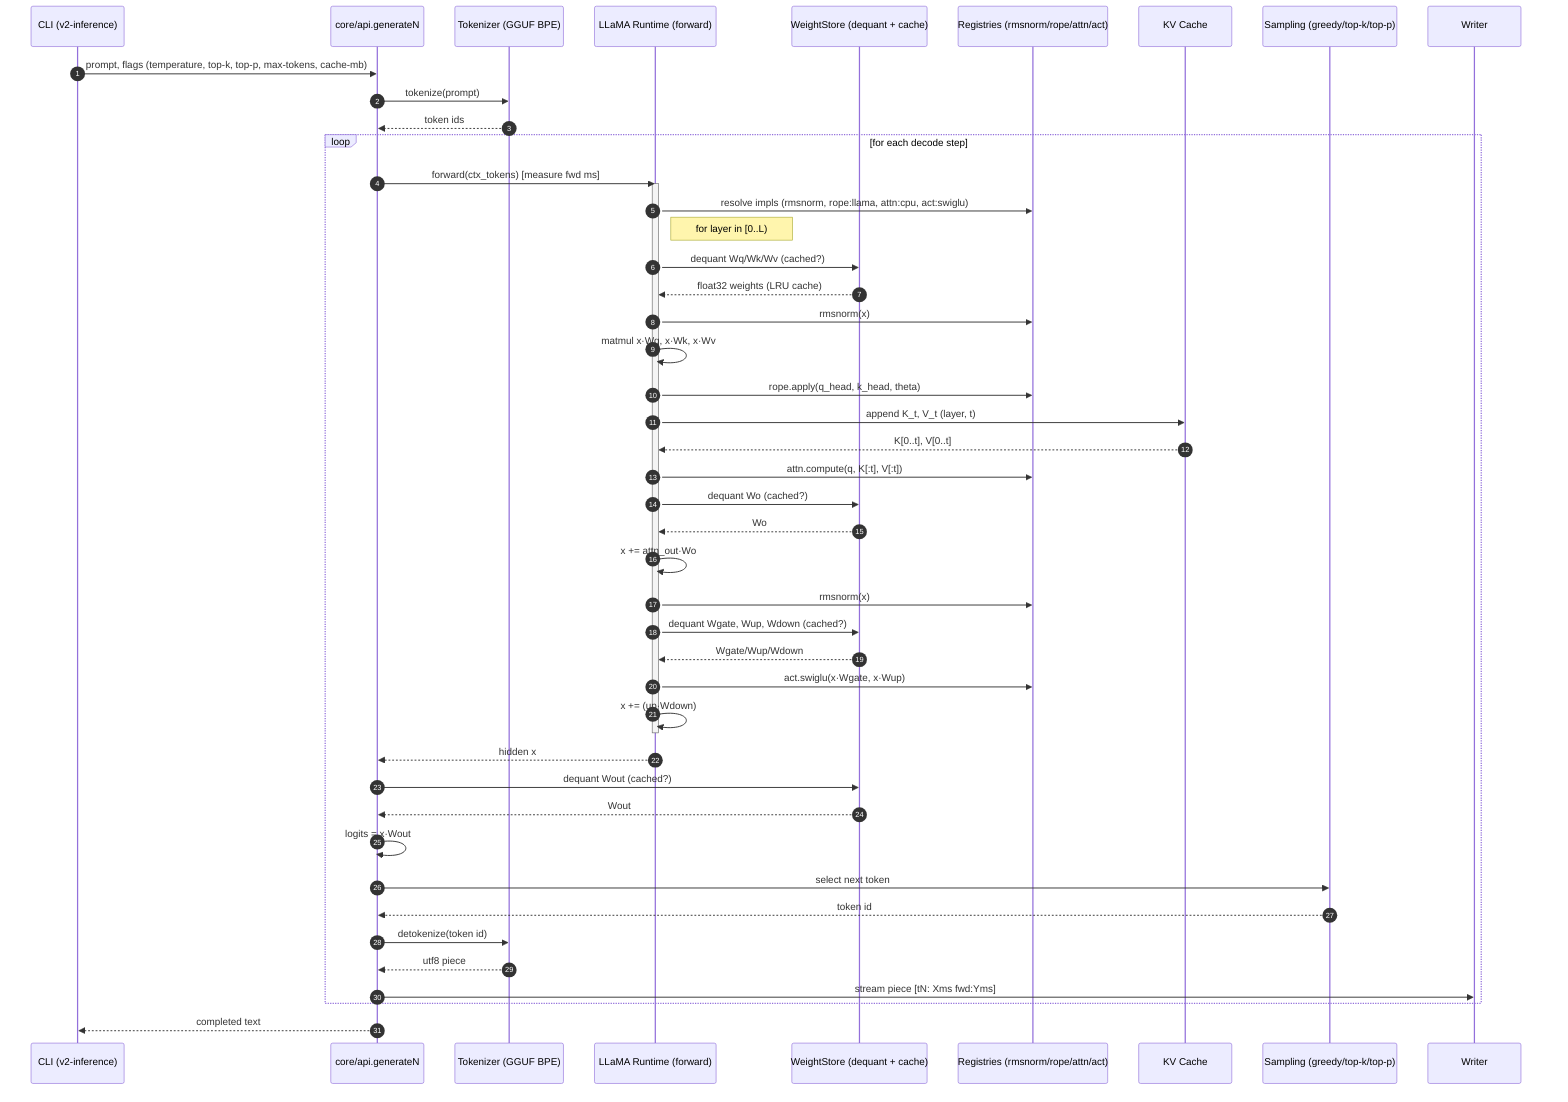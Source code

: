 sequenceDiagram
    autonumber
    participant CLI as CLI (v2-inference)
    participant Core as core/api.generateN
    participant Tok as Tokenizer (GGUF BPE)
    participant RT as LLaMA Runtime (forward)
    participant WS as WeightStore (dequant + cache)
    participant Reg as Registries (rmsnorm/rope/attn/act)
    participant KV as KV Cache
    participant Samp as Sampling (greedy/top-k/top-p)
    participant Out as Writer

    CLI->>Core: prompt, flags (temperature, top-k, top-p, max-tokens, cache-mb)
    Core->>Tok: tokenize(prompt)
    Tok-->>Core: token ids

    loop for each decode step
        Core->>RT: forward(ctx_tokens) [measure fwd ms]
        activate RT
        RT->>Reg: resolve impls (rmsnorm, rope:llama, attn:cpu, act:swiglu)
        note right of RT: for layer in [0..L)
        RT->>WS: dequant Wq/Wk/Wv (cached?)
        WS-->>RT: float32 weights (LRU cache)
        RT->>Reg: rmsnorm(x)
        RT->>RT: matmul x·Wq, x·Wk, x·Wv
        RT->>Reg: rope.apply(q_head, k_head, theta)
        RT->>KV: append K_t, V_t (layer, t)
        KV-->>RT: K[0..t], V[0..t]
        RT->>Reg: attn.compute(q, K[:t], V[:t])
        RT->>WS: dequant Wo (cached?)
        WS-->>RT: Wo
        RT->>RT: x += attn_out·Wo
        RT->>Reg: rmsnorm(x)
        RT->>WS: dequant Wgate, Wup, Wdown (cached?)
        WS-->>RT: Wgate/Wup/Wdown
        RT->>Reg: act.swiglu(x·Wgate, x·Wup)
        RT->>RT: x += (up·Wdown)
        deactivate RT
        RT-->>Core: hidden x
        Core->>WS: dequant Wout (cached?)
        WS-->>Core: Wout
        Core->>Core: logits = x·Wout
        Core->>Samp: select next token
        Samp-->>Core: token id
        Core->>Tok: detokenize(token id)
        Tok-->>Core: utf8 piece
        Core->>Out: stream piece [tN: Xms fwd:Yms]
    end
    Core-->>CLI: completed text